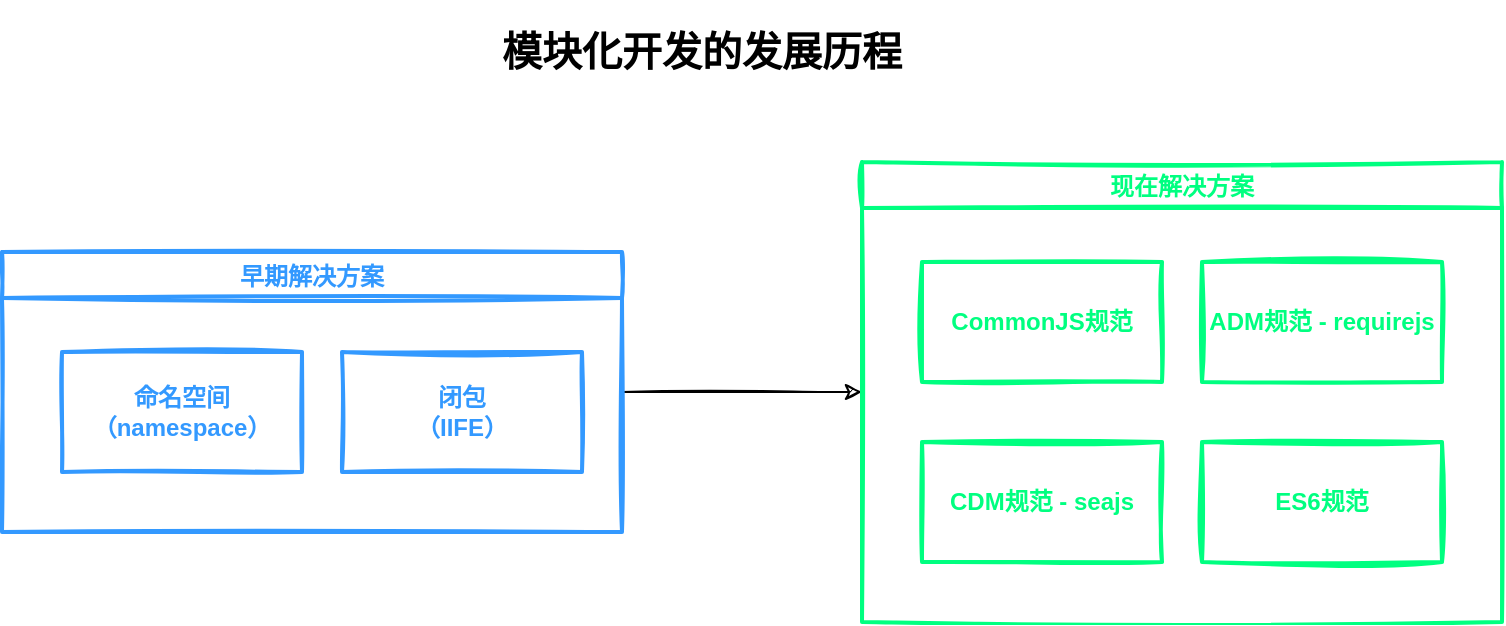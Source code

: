 <mxfile version="18.0.1" type="device"><diagram id="lVl3Ek2Cw5j5r2_hxiTG" name="第 1 页"><mxGraphModel dx="1092" dy="713" grid="0" gridSize="10" guides="1" tooltips="1" connect="1" arrows="1" fold="1" page="0" pageScale="1" pageWidth="1600" pageHeight="900" math="0" shadow="0"><root><mxCell id="0"/><mxCell id="1" parent="0"/><mxCell id="VnuNFqUSCmfgf09TxdE8-10" style="edgeStyle=orthogonalEdgeStyle;rounded=0;orthogonalLoop=1;jettySize=auto;html=1;exitX=1;exitY=0.5;exitDx=0;exitDy=0;entryX=0;entryY=0.5;entryDx=0;entryDy=0;fontSize=20;sketch=1;" parent="1" source="VnuNFqUSCmfgf09TxdE8-2" target="VnuNFqUSCmfgf09TxdE8-4" edge="1"><mxGeometry relative="1" as="geometry"/></mxCell><mxCell id="VnuNFqUSCmfgf09TxdE8-2" value="早期解决方案" style="swimlane;fontColor=#3399FF;strokeColor=#3399FF;strokeWidth=2;sketch=1;" parent="1" vertex="1"><mxGeometry x="50" y="205" width="310" height="140" as="geometry"/></mxCell><mxCell id="VnuNFqUSCmfgf09TxdE8-1" value="&lt;b&gt;&lt;font color=&quot;#3399ff&quot;&gt;命名空间（namespace）&lt;/font&gt;&lt;/b&gt;" style="rounded=0;whiteSpace=wrap;html=1;strokeWidth=2;strokeColor=#3399FF;sketch=1;" parent="VnuNFqUSCmfgf09TxdE8-2" vertex="1"><mxGeometry x="30" y="50" width="120" height="60" as="geometry"/></mxCell><mxCell id="VnuNFqUSCmfgf09TxdE8-3" value="&lt;b&gt;&lt;font color=&quot;#3399ff&quot;&gt;闭包&lt;br&gt;（IIFE）&lt;/font&gt;&lt;/b&gt;" style="rounded=0;whiteSpace=wrap;html=1;strokeWidth=2;strokeColor=#3399FF;sketch=1;" parent="VnuNFqUSCmfgf09TxdE8-2" vertex="1"><mxGeometry x="170" y="50" width="120" height="60" as="geometry"/></mxCell><mxCell id="VnuNFqUSCmfgf09TxdE8-4" value="现在解决方案" style="swimlane;strokeColor=#00FF80;fontColor=#00FF80;strokeWidth=2;sketch=1;" parent="1" vertex="1"><mxGeometry x="480" y="160" width="320" height="230" as="geometry"/></mxCell><mxCell id="VnuNFqUSCmfgf09TxdE8-5" value="&lt;span data-reactroot=&quot;&quot; class=&quot;notion-enable-hover&quot; data-token-index=&quot;0&quot; style=&quot;fill: rgb(203, 145, 47);&quot;&gt;&lt;b&gt;CommonJS规范&lt;/b&gt;&lt;/span&gt;" style="rounded=0;whiteSpace=wrap;html=1;strokeWidth=2;strokeColor=#00FF80;fontColor=#00FF80;sketch=1;" parent="VnuNFqUSCmfgf09TxdE8-4" vertex="1"><mxGeometry x="30" y="50" width="120" height="60" as="geometry"/></mxCell><mxCell id="VnuNFqUSCmfgf09TxdE8-6" value="&lt;span data-reactroot=&quot;&quot; class=&quot;notion-enable-hover&quot; data-token-index=&quot;0&quot; style=&quot;fill: rgb(203, 145, 47);&quot;&gt;&lt;b&gt;ADM规范 - requirejs&lt;/b&gt;&lt;/span&gt;" style="rounded=0;whiteSpace=wrap;html=1;strokeWidth=2;strokeColor=#00FF80;fontColor=#00FF80;sketch=1;" parent="VnuNFqUSCmfgf09TxdE8-4" vertex="1"><mxGeometry x="170" y="50" width="120" height="60" as="geometry"/></mxCell><mxCell id="VnuNFqUSCmfgf09TxdE8-7" value="&lt;span data-reactroot=&quot;&quot; class=&quot;notion-enable-hover&quot; data-token-index=&quot;0&quot; style=&quot;fill: rgb(203, 145, 47);&quot;&gt;&lt;b&gt;CDM规范 - seajs&lt;/b&gt;&lt;/span&gt;" style="rounded=0;whiteSpace=wrap;html=1;strokeWidth=2;strokeColor=#00FF80;fontColor=#00FF80;sketch=1;" parent="VnuNFqUSCmfgf09TxdE8-4" vertex="1"><mxGeometry x="30" y="140" width="120" height="60" as="geometry"/></mxCell><mxCell id="VnuNFqUSCmfgf09TxdE8-8" value="&lt;span data-reactroot=&quot;&quot; class=&quot;notion-enable-hover&quot; data-token-index=&quot;0&quot; style=&quot;fill: rgb(203, 145, 47);&quot;&gt;&lt;b&gt;ES6规范&lt;/b&gt;&lt;/span&gt;" style="rounded=0;whiteSpace=wrap;html=1;strokeWidth=2;strokeColor=#00FF80;fontColor=#00FF80;sketch=1;" parent="VnuNFqUSCmfgf09TxdE8-4" vertex="1"><mxGeometry x="170" y="140" width="120" height="60" as="geometry"/></mxCell><mxCell id="VnuNFqUSCmfgf09TxdE8-9" value="&lt;font style=&quot;font-size: 20px;&quot;&gt;&lt;b&gt;模块化开发的发展历程&lt;/b&gt;&lt;/font&gt;" style="text;html=1;strokeColor=none;fillColor=none;align=center;verticalAlign=middle;whiteSpace=wrap;rounded=0;sketch=1;" parent="1" vertex="1"><mxGeometry x="260" y="79" width="280" height="50" as="geometry"/></mxCell></root></mxGraphModel></diagram></mxfile>